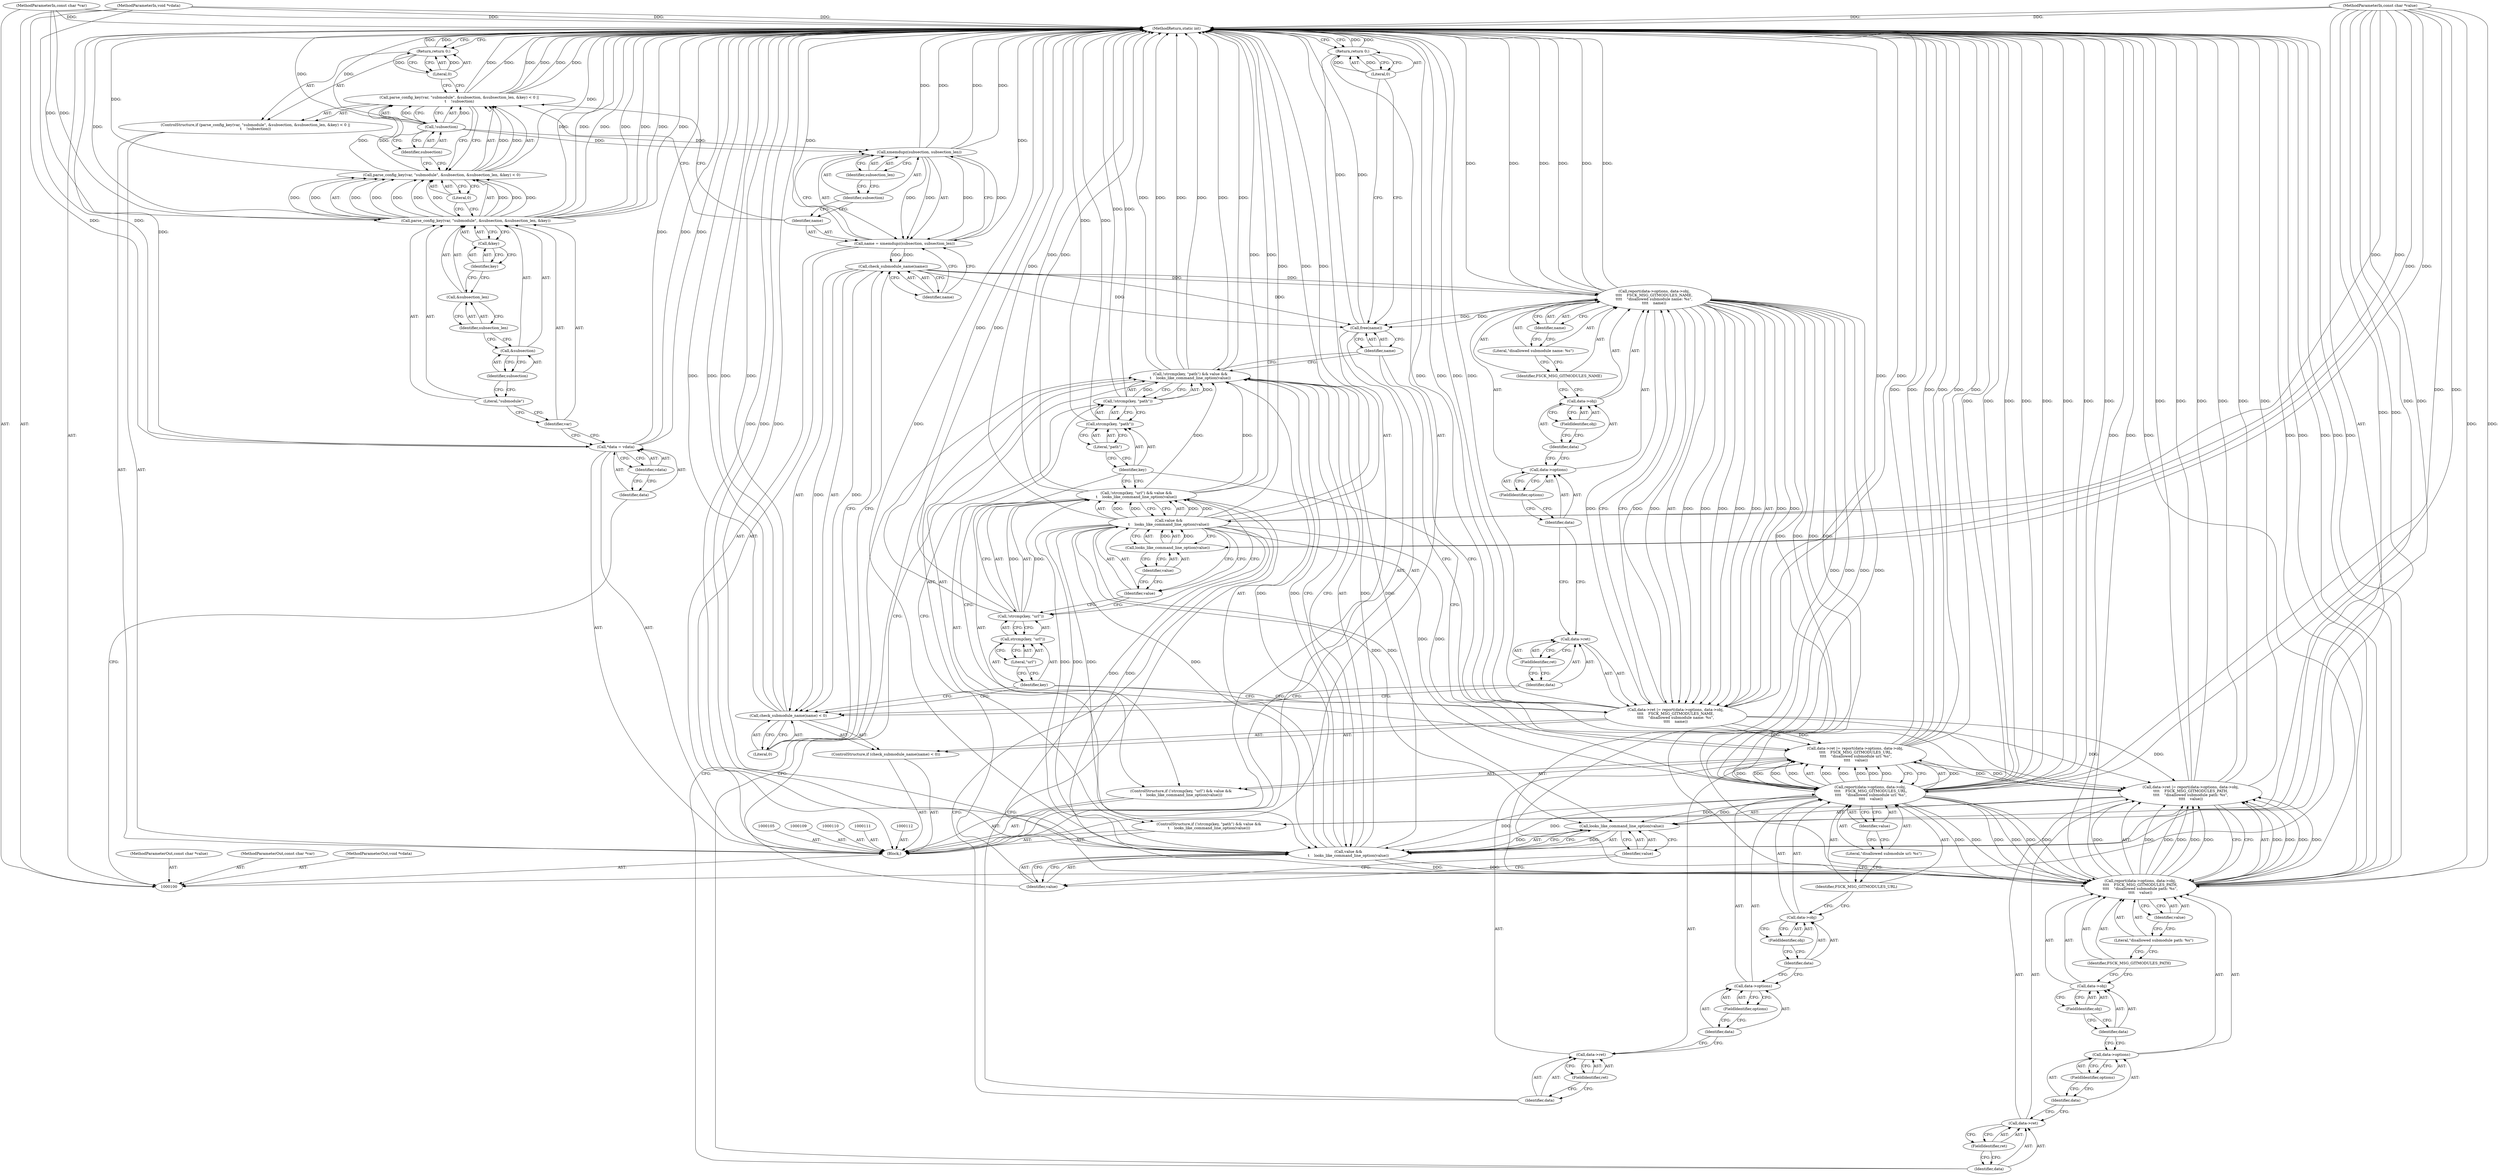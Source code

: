 digraph "0_git_1a7fd1fb2998002da6e9ff2ee46e1bdd25ee8404" {
"1000206" [label="(MethodReturn,static int)"];
"1000101" [label="(MethodParameterIn,const char *var)"];
"1000292" [label="(MethodParameterOut,const char *var)"];
"1000102" [label="(MethodParameterIn,const char *value)"];
"1000293" [label="(MethodParameterOut,const char *value)"];
"1000103" [label="(MethodParameterIn,void *vdata)"];
"1000294" [label="(MethodParameterOut,void *vdata)"];
"1000128" [label="(Return,return 0;)"];
"1000129" [label="(Literal,0)"];
"1000130" [label="(Call,name = xmemdupz(subsection, subsection_len))"];
"1000131" [label="(Identifier,name)"];
"1000133" [label="(Identifier,subsection)"];
"1000134" [label="(Identifier,subsection_len)"];
"1000132" [label="(Call,xmemdupz(subsection, subsection_len))"];
"1000135" [label="(ControlStructure,if (check_submodule_name(name) < 0))"];
"1000138" [label="(Identifier,name)"];
"1000139" [label="(Literal,0)"];
"1000136" [label="(Call,check_submodule_name(name) < 0)"];
"1000137" [label="(Call,check_submodule_name(name))"];
"1000144" [label="(Call,report(data->options, data->obj,\n\t\t\t\t    FSCK_MSG_GITMODULES_NAME,\n\t\t\t\t    \"disallowed submodule name: %s\",\n\t\t\t\t    name))"];
"1000140" [label="(Call,data->ret |= report(data->options, data->obj,\n\t\t\t\t    FSCK_MSG_GITMODULES_NAME,\n\t\t\t\t    \"disallowed submodule name: %s\",\n\t\t\t\t    name))"];
"1000141" [label="(Call,data->ret)"];
"1000142" [label="(Identifier,data)"];
"1000145" [label="(Call,data->options)"];
"1000146" [label="(Identifier,data)"];
"1000147" [label="(FieldIdentifier,options)"];
"1000148" [label="(Call,data->obj)"];
"1000149" [label="(Identifier,data)"];
"1000150" [label="(FieldIdentifier,obj)"];
"1000143" [label="(FieldIdentifier,ret)"];
"1000151" [label="(Identifier,FSCK_MSG_GITMODULES_NAME)"];
"1000152" [label="(Literal,\"disallowed submodule name: %s\")"];
"1000153" [label="(Identifier,name)"];
"1000154" [label="(ControlStructure,if (!strcmp(key, \"url\") && value &&\n\t    looks_like_command_line_option(value)))"];
"1000158" [label="(Identifier,key)"];
"1000159" [label="(Literal,\"url\")"];
"1000160" [label="(Call,value &&\n\t    looks_like_command_line_option(value))"];
"1000161" [label="(Identifier,value)"];
"1000155" [label="(Call,!strcmp(key, \"url\") && value &&\n\t    looks_like_command_line_option(value))"];
"1000156" [label="(Call,!strcmp(key, \"url\"))"];
"1000157" [label="(Call,strcmp(key, \"url\"))"];
"1000163" [label="(Identifier,value)"];
"1000162" [label="(Call,looks_like_command_line_option(value))"];
"1000104" [label="(Block,)"];
"1000168" [label="(Call,report(data->options, data->obj,\n \t\t\t\t    FSCK_MSG_GITMODULES_URL,\n \t\t\t\t    \"disallowed submodule url: %s\",\n \t\t\t\t    value))"];
"1000164" [label="(Call,data->ret |= report(data->options, data->obj,\n \t\t\t\t    FSCK_MSG_GITMODULES_URL,\n \t\t\t\t    \"disallowed submodule url: %s\",\n \t\t\t\t    value))"];
"1000165" [label="(Call,data->ret)"];
"1000166" [label="(Identifier,data)"];
"1000169" [label="(Call,data->options)"];
"1000170" [label="(Identifier,data)"];
"1000171" [label="(FieldIdentifier,options)"];
"1000172" [label="(Call,data->obj)"];
"1000173" [label="(Identifier,data)"];
"1000174" [label="(FieldIdentifier,obj)"];
"1000167" [label="(FieldIdentifier,ret)"];
"1000175" [label="(Identifier,FSCK_MSG_GITMODULES_URL)"];
"1000176" [label="(Literal,\"disallowed submodule url: %s\")"];
"1000177" [label="(Identifier,value)"];
"1000178" [label="(ControlStructure,if (!strcmp(key, \"path\") && value &&\n\t    looks_like_command_line_option(value)))"];
"1000182" [label="(Identifier,key)"];
"1000183" [label="(Literal,\"path\")"];
"1000184" [label="(Call,value &&\n\t    looks_like_command_line_option(value))"];
"1000185" [label="(Identifier,value)"];
"1000179" [label="(Call,!strcmp(key, \"path\") && value &&\n\t    looks_like_command_line_option(value))"];
"1000180" [label="(Call,!strcmp(key, \"path\"))"];
"1000181" [label="(Call,strcmp(key, \"path\"))"];
"1000187" [label="(Identifier,value)"];
"1000186" [label="(Call,looks_like_command_line_option(value))"];
"1000192" [label="(Call,report(data->options, data->obj,\n\t\t\t\t    FSCK_MSG_GITMODULES_PATH,\n\t\t\t\t    \"disallowed submodule path: %s\",\n\t\t\t\t    value))"];
"1000188" [label="(Call,data->ret |= report(data->options, data->obj,\n\t\t\t\t    FSCK_MSG_GITMODULES_PATH,\n\t\t\t\t    \"disallowed submodule path: %s\",\n\t\t\t\t    value))"];
"1000189" [label="(Call,data->ret)"];
"1000190" [label="(Identifier,data)"];
"1000193" [label="(Call,data->options)"];
"1000194" [label="(Identifier,data)"];
"1000195" [label="(FieldIdentifier,options)"];
"1000196" [label="(Call,data->obj)"];
"1000197" [label="(Identifier,data)"];
"1000198" [label="(FieldIdentifier,obj)"];
"1000191" [label="(FieldIdentifier,ret)"];
"1000199" [label="(Identifier,FSCK_MSG_GITMODULES_PATH)"];
"1000200" [label="(Literal,\"disallowed submodule path: %s\")"];
"1000201" [label="(Identifier,value)"];
"1000106" [label="(Call,*data = vdata)"];
"1000107" [label="(Identifier,data)"];
"1000108" [label="(Identifier,vdata)"];
"1000202" [label="(Call,free(name))"];
"1000203" [label="(Identifier,name)"];
"1000204" [label="(Return,return 0;)"];
"1000205" [label="(Literal,0)"];
"1000113" [label="(ControlStructure,if (parse_config_key(var, \"submodule\", &subsection, &subsection_len, &key) < 0 ||\n\t    !subsection))"];
"1000117" [label="(Identifier,var)"];
"1000118" [label="(Literal,\"submodule\")"];
"1000119" [label="(Call,&subsection)"];
"1000120" [label="(Identifier,subsection)"];
"1000114" [label="(Call,parse_config_key(var, \"submodule\", &subsection, &subsection_len, &key) < 0 ||\n\t    !subsection)"];
"1000115" [label="(Call,parse_config_key(var, \"submodule\", &subsection, &subsection_len, &key) < 0)"];
"1000116" [label="(Call,parse_config_key(var, \"submodule\", &subsection, &subsection_len, &key))"];
"1000121" [label="(Call,&subsection_len)"];
"1000122" [label="(Identifier,subsection_len)"];
"1000123" [label="(Call,&key)"];
"1000124" [label="(Identifier,key)"];
"1000125" [label="(Literal,0)"];
"1000126" [label="(Call,!subsection)"];
"1000127" [label="(Identifier,subsection)"];
"1000206" -> "1000100"  [label="AST: "];
"1000206" -> "1000128"  [label="CFG: "];
"1000206" -> "1000204"  [label="CFG: "];
"1000168" -> "1000206"  [label="DDG: "];
"1000168" -> "1000206"  [label="DDG: "];
"1000168" -> "1000206"  [label="DDG: "];
"1000168" -> "1000206"  [label="DDG: "];
"1000192" -> "1000206"  [label="DDG: "];
"1000192" -> "1000206"  [label="DDG: "];
"1000192" -> "1000206"  [label="DDG: "];
"1000192" -> "1000206"  [label="DDG: "];
"1000106" -> "1000206"  [label="DDG: "];
"1000106" -> "1000206"  [label="DDG: "];
"1000184" -> "1000206"  [label="DDG: "];
"1000184" -> "1000206"  [label="DDG: "];
"1000156" -> "1000206"  [label="DDG: "];
"1000179" -> "1000206"  [label="DDG: "];
"1000179" -> "1000206"  [label="DDG: "];
"1000179" -> "1000206"  [label="DDG: "];
"1000180" -> "1000206"  [label="DDG: "];
"1000144" -> "1000206"  [label="DDG: "];
"1000144" -> "1000206"  [label="DDG: "];
"1000144" -> "1000206"  [label="DDG: "];
"1000126" -> "1000206"  [label="DDG: "];
"1000155" -> "1000206"  [label="DDG: "];
"1000155" -> "1000206"  [label="DDG: "];
"1000116" -> "1000206"  [label="DDG: "];
"1000116" -> "1000206"  [label="DDG: "];
"1000116" -> "1000206"  [label="DDG: "];
"1000116" -> "1000206"  [label="DDG: "];
"1000181" -> "1000206"  [label="DDG: "];
"1000188" -> "1000206"  [label="DDG: "];
"1000188" -> "1000206"  [label="DDG: "];
"1000188" -> "1000206"  [label="DDG: "];
"1000164" -> "1000206"  [label="DDG: "];
"1000164" -> "1000206"  [label="DDG: "];
"1000164" -> "1000206"  [label="DDG: "];
"1000114" -> "1000206"  [label="DDG: "];
"1000114" -> "1000206"  [label="DDG: "];
"1000114" -> "1000206"  [label="DDG: "];
"1000130" -> "1000206"  [label="DDG: "];
"1000140" -> "1000206"  [label="DDG: "];
"1000140" -> "1000206"  [label="DDG: "];
"1000140" -> "1000206"  [label="DDG: "];
"1000103" -> "1000206"  [label="DDG: "];
"1000132" -> "1000206"  [label="DDG: "];
"1000132" -> "1000206"  [label="DDG: "];
"1000202" -> "1000206"  [label="DDG: "];
"1000102" -> "1000206"  [label="DDG: "];
"1000101" -> "1000206"  [label="DDG: "];
"1000136" -> "1000206"  [label="DDG: "];
"1000136" -> "1000206"  [label="DDG: "];
"1000160" -> "1000206"  [label="DDG: "];
"1000160" -> "1000206"  [label="DDG: "];
"1000115" -> "1000206"  [label="DDG: "];
"1000204" -> "1000206"  [label="DDG: "];
"1000128" -> "1000206"  [label="DDG: "];
"1000101" -> "1000100"  [label="AST: "];
"1000101" -> "1000206"  [label="DDG: "];
"1000101" -> "1000116"  [label="DDG: "];
"1000292" -> "1000100"  [label="AST: "];
"1000102" -> "1000100"  [label="AST: "];
"1000102" -> "1000206"  [label="DDG: "];
"1000102" -> "1000160"  [label="DDG: "];
"1000102" -> "1000162"  [label="DDG: "];
"1000102" -> "1000168"  [label="DDG: "];
"1000102" -> "1000184"  [label="DDG: "];
"1000102" -> "1000186"  [label="DDG: "];
"1000102" -> "1000192"  [label="DDG: "];
"1000293" -> "1000100"  [label="AST: "];
"1000103" -> "1000100"  [label="AST: "];
"1000103" -> "1000206"  [label="DDG: "];
"1000103" -> "1000106"  [label="DDG: "];
"1000294" -> "1000100"  [label="AST: "];
"1000128" -> "1000113"  [label="AST: "];
"1000128" -> "1000129"  [label="CFG: "];
"1000129" -> "1000128"  [label="AST: "];
"1000206" -> "1000128"  [label="CFG: "];
"1000128" -> "1000206"  [label="DDG: "];
"1000129" -> "1000128"  [label="DDG: "];
"1000129" -> "1000128"  [label="AST: "];
"1000129" -> "1000114"  [label="CFG: "];
"1000128" -> "1000129"  [label="CFG: "];
"1000129" -> "1000128"  [label="DDG: "];
"1000130" -> "1000104"  [label="AST: "];
"1000130" -> "1000132"  [label="CFG: "];
"1000131" -> "1000130"  [label="AST: "];
"1000132" -> "1000130"  [label="AST: "];
"1000138" -> "1000130"  [label="CFG: "];
"1000130" -> "1000206"  [label="DDG: "];
"1000132" -> "1000130"  [label="DDG: "];
"1000132" -> "1000130"  [label="DDG: "];
"1000130" -> "1000137"  [label="DDG: "];
"1000131" -> "1000130"  [label="AST: "];
"1000131" -> "1000114"  [label="CFG: "];
"1000133" -> "1000131"  [label="CFG: "];
"1000133" -> "1000132"  [label="AST: "];
"1000133" -> "1000131"  [label="CFG: "];
"1000134" -> "1000133"  [label="CFG: "];
"1000134" -> "1000132"  [label="AST: "];
"1000134" -> "1000133"  [label="CFG: "];
"1000132" -> "1000134"  [label="CFG: "];
"1000132" -> "1000130"  [label="AST: "];
"1000132" -> "1000134"  [label="CFG: "];
"1000133" -> "1000132"  [label="AST: "];
"1000134" -> "1000132"  [label="AST: "];
"1000130" -> "1000132"  [label="CFG: "];
"1000132" -> "1000206"  [label="DDG: "];
"1000132" -> "1000206"  [label="DDG: "];
"1000132" -> "1000130"  [label="DDG: "];
"1000132" -> "1000130"  [label="DDG: "];
"1000126" -> "1000132"  [label="DDG: "];
"1000135" -> "1000104"  [label="AST: "];
"1000136" -> "1000135"  [label="AST: "];
"1000140" -> "1000135"  [label="AST: "];
"1000138" -> "1000137"  [label="AST: "];
"1000138" -> "1000130"  [label="CFG: "];
"1000137" -> "1000138"  [label="CFG: "];
"1000139" -> "1000136"  [label="AST: "];
"1000139" -> "1000137"  [label="CFG: "];
"1000136" -> "1000139"  [label="CFG: "];
"1000136" -> "1000135"  [label="AST: "];
"1000136" -> "1000139"  [label="CFG: "];
"1000137" -> "1000136"  [label="AST: "];
"1000139" -> "1000136"  [label="AST: "];
"1000142" -> "1000136"  [label="CFG: "];
"1000158" -> "1000136"  [label="CFG: "];
"1000136" -> "1000206"  [label="DDG: "];
"1000136" -> "1000206"  [label="DDG: "];
"1000137" -> "1000136"  [label="DDG: "];
"1000137" -> "1000136"  [label="AST: "];
"1000137" -> "1000138"  [label="CFG: "];
"1000138" -> "1000137"  [label="AST: "];
"1000139" -> "1000137"  [label="CFG: "];
"1000137" -> "1000136"  [label="DDG: "];
"1000130" -> "1000137"  [label="DDG: "];
"1000137" -> "1000144"  [label="DDG: "];
"1000137" -> "1000202"  [label="DDG: "];
"1000144" -> "1000140"  [label="AST: "];
"1000144" -> "1000153"  [label="CFG: "];
"1000145" -> "1000144"  [label="AST: "];
"1000148" -> "1000144"  [label="AST: "];
"1000151" -> "1000144"  [label="AST: "];
"1000152" -> "1000144"  [label="AST: "];
"1000153" -> "1000144"  [label="AST: "];
"1000140" -> "1000144"  [label="CFG: "];
"1000144" -> "1000206"  [label="DDG: "];
"1000144" -> "1000206"  [label="DDG: "];
"1000144" -> "1000206"  [label="DDG: "];
"1000144" -> "1000140"  [label="DDG: "];
"1000144" -> "1000140"  [label="DDG: "];
"1000144" -> "1000140"  [label="DDG: "];
"1000144" -> "1000140"  [label="DDG: "];
"1000144" -> "1000140"  [label="DDG: "];
"1000137" -> "1000144"  [label="DDG: "];
"1000144" -> "1000168"  [label="DDG: "];
"1000144" -> "1000168"  [label="DDG: "];
"1000144" -> "1000192"  [label="DDG: "];
"1000144" -> "1000192"  [label="DDG: "];
"1000144" -> "1000202"  [label="DDG: "];
"1000140" -> "1000135"  [label="AST: "];
"1000140" -> "1000144"  [label="CFG: "];
"1000141" -> "1000140"  [label="AST: "];
"1000144" -> "1000140"  [label="AST: "];
"1000158" -> "1000140"  [label="CFG: "];
"1000140" -> "1000206"  [label="DDG: "];
"1000140" -> "1000206"  [label="DDG: "];
"1000140" -> "1000206"  [label="DDG: "];
"1000144" -> "1000140"  [label="DDG: "];
"1000144" -> "1000140"  [label="DDG: "];
"1000144" -> "1000140"  [label="DDG: "];
"1000144" -> "1000140"  [label="DDG: "];
"1000144" -> "1000140"  [label="DDG: "];
"1000140" -> "1000164"  [label="DDG: "];
"1000140" -> "1000188"  [label="DDG: "];
"1000141" -> "1000140"  [label="AST: "];
"1000141" -> "1000143"  [label="CFG: "];
"1000142" -> "1000141"  [label="AST: "];
"1000143" -> "1000141"  [label="AST: "];
"1000146" -> "1000141"  [label="CFG: "];
"1000142" -> "1000141"  [label="AST: "];
"1000142" -> "1000136"  [label="CFG: "];
"1000143" -> "1000142"  [label="CFG: "];
"1000145" -> "1000144"  [label="AST: "];
"1000145" -> "1000147"  [label="CFG: "];
"1000146" -> "1000145"  [label="AST: "];
"1000147" -> "1000145"  [label="AST: "];
"1000149" -> "1000145"  [label="CFG: "];
"1000146" -> "1000145"  [label="AST: "];
"1000146" -> "1000141"  [label="CFG: "];
"1000147" -> "1000146"  [label="CFG: "];
"1000147" -> "1000145"  [label="AST: "];
"1000147" -> "1000146"  [label="CFG: "];
"1000145" -> "1000147"  [label="CFG: "];
"1000148" -> "1000144"  [label="AST: "];
"1000148" -> "1000150"  [label="CFG: "];
"1000149" -> "1000148"  [label="AST: "];
"1000150" -> "1000148"  [label="AST: "];
"1000151" -> "1000148"  [label="CFG: "];
"1000149" -> "1000148"  [label="AST: "];
"1000149" -> "1000145"  [label="CFG: "];
"1000150" -> "1000149"  [label="CFG: "];
"1000150" -> "1000148"  [label="AST: "];
"1000150" -> "1000149"  [label="CFG: "];
"1000148" -> "1000150"  [label="CFG: "];
"1000143" -> "1000141"  [label="AST: "];
"1000143" -> "1000142"  [label="CFG: "];
"1000141" -> "1000143"  [label="CFG: "];
"1000151" -> "1000144"  [label="AST: "];
"1000151" -> "1000148"  [label="CFG: "];
"1000152" -> "1000151"  [label="CFG: "];
"1000152" -> "1000144"  [label="AST: "];
"1000152" -> "1000151"  [label="CFG: "];
"1000153" -> "1000152"  [label="CFG: "];
"1000153" -> "1000144"  [label="AST: "];
"1000153" -> "1000152"  [label="CFG: "];
"1000144" -> "1000153"  [label="CFG: "];
"1000154" -> "1000104"  [label="AST: "];
"1000155" -> "1000154"  [label="AST: "];
"1000164" -> "1000154"  [label="AST: "];
"1000158" -> "1000157"  [label="AST: "];
"1000158" -> "1000140"  [label="CFG: "];
"1000158" -> "1000136"  [label="CFG: "];
"1000159" -> "1000158"  [label="CFG: "];
"1000159" -> "1000157"  [label="AST: "];
"1000159" -> "1000158"  [label="CFG: "];
"1000157" -> "1000159"  [label="CFG: "];
"1000160" -> "1000155"  [label="AST: "];
"1000160" -> "1000161"  [label="CFG: "];
"1000160" -> "1000162"  [label="CFG: "];
"1000161" -> "1000160"  [label="AST: "];
"1000162" -> "1000160"  [label="AST: "];
"1000155" -> "1000160"  [label="CFG: "];
"1000160" -> "1000206"  [label="DDG: "];
"1000160" -> "1000206"  [label="DDG: "];
"1000160" -> "1000155"  [label="DDG: "];
"1000160" -> "1000155"  [label="DDG: "];
"1000162" -> "1000160"  [label="DDG: "];
"1000102" -> "1000160"  [label="DDG: "];
"1000160" -> "1000168"  [label="DDG: "];
"1000160" -> "1000184"  [label="DDG: "];
"1000160" -> "1000184"  [label="DDG: "];
"1000160" -> "1000186"  [label="DDG: "];
"1000160" -> "1000192"  [label="DDG: "];
"1000161" -> "1000160"  [label="AST: "];
"1000161" -> "1000156"  [label="CFG: "];
"1000163" -> "1000161"  [label="CFG: "];
"1000160" -> "1000161"  [label="CFG: "];
"1000155" -> "1000154"  [label="AST: "];
"1000155" -> "1000156"  [label="CFG: "];
"1000155" -> "1000160"  [label="CFG: "];
"1000156" -> "1000155"  [label="AST: "];
"1000160" -> "1000155"  [label="AST: "];
"1000166" -> "1000155"  [label="CFG: "];
"1000182" -> "1000155"  [label="CFG: "];
"1000155" -> "1000206"  [label="DDG: "];
"1000155" -> "1000206"  [label="DDG: "];
"1000156" -> "1000155"  [label="DDG: "];
"1000160" -> "1000155"  [label="DDG: "];
"1000160" -> "1000155"  [label="DDG: "];
"1000155" -> "1000179"  [label="DDG: "];
"1000156" -> "1000155"  [label="AST: "];
"1000156" -> "1000157"  [label="CFG: "];
"1000157" -> "1000156"  [label="AST: "];
"1000161" -> "1000156"  [label="CFG: "];
"1000155" -> "1000156"  [label="CFG: "];
"1000156" -> "1000206"  [label="DDG: "];
"1000156" -> "1000155"  [label="DDG: "];
"1000157" -> "1000156"  [label="AST: "];
"1000157" -> "1000159"  [label="CFG: "];
"1000158" -> "1000157"  [label="AST: "];
"1000159" -> "1000157"  [label="AST: "];
"1000156" -> "1000157"  [label="CFG: "];
"1000163" -> "1000162"  [label="AST: "];
"1000163" -> "1000161"  [label="CFG: "];
"1000162" -> "1000163"  [label="CFG: "];
"1000162" -> "1000160"  [label="AST: "];
"1000162" -> "1000163"  [label="CFG: "];
"1000163" -> "1000162"  [label="AST: "];
"1000160" -> "1000162"  [label="CFG: "];
"1000162" -> "1000160"  [label="DDG: "];
"1000102" -> "1000162"  [label="DDG: "];
"1000104" -> "1000100"  [label="AST: "];
"1000105" -> "1000104"  [label="AST: "];
"1000106" -> "1000104"  [label="AST: "];
"1000109" -> "1000104"  [label="AST: "];
"1000110" -> "1000104"  [label="AST: "];
"1000111" -> "1000104"  [label="AST: "];
"1000112" -> "1000104"  [label="AST: "];
"1000113" -> "1000104"  [label="AST: "];
"1000130" -> "1000104"  [label="AST: "];
"1000135" -> "1000104"  [label="AST: "];
"1000154" -> "1000104"  [label="AST: "];
"1000178" -> "1000104"  [label="AST: "];
"1000202" -> "1000104"  [label="AST: "];
"1000204" -> "1000104"  [label="AST: "];
"1000168" -> "1000164"  [label="AST: "];
"1000168" -> "1000177"  [label="CFG: "];
"1000169" -> "1000168"  [label="AST: "];
"1000172" -> "1000168"  [label="AST: "];
"1000175" -> "1000168"  [label="AST: "];
"1000176" -> "1000168"  [label="AST: "];
"1000177" -> "1000168"  [label="AST: "];
"1000164" -> "1000168"  [label="CFG: "];
"1000168" -> "1000206"  [label="DDG: "];
"1000168" -> "1000206"  [label="DDG: "];
"1000168" -> "1000206"  [label="DDG: "];
"1000168" -> "1000206"  [label="DDG: "];
"1000168" -> "1000164"  [label="DDG: "];
"1000168" -> "1000164"  [label="DDG: "];
"1000168" -> "1000164"  [label="DDG: "];
"1000168" -> "1000164"  [label="DDG: "];
"1000168" -> "1000164"  [label="DDG: "];
"1000144" -> "1000168"  [label="DDG: "];
"1000144" -> "1000168"  [label="DDG: "];
"1000160" -> "1000168"  [label="DDG: "];
"1000102" -> "1000168"  [label="DDG: "];
"1000168" -> "1000184"  [label="DDG: "];
"1000168" -> "1000186"  [label="DDG: "];
"1000168" -> "1000192"  [label="DDG: "];
"1000168" -> "1000192"  [label="DDG: "];
"1000168" -> "1000192"  [label="DDG: "];
"1000164" -> "1000154"  [label="AST: "];
"1000164" -> "1000168"  [label="CFG: "];
"1000165" -> "1000164"  [label="AST: "];
"1000168" -> "1000164"  [label="AST: "];
"1000182" -> "1000164"  [label="CFG: "];
"1000164" -> "1000206"  [label="DDG: "];
"1000164" -> "1000206"  [label="DDG: "];
"1000164" -> "1000206"  [label="DDG: "];
"1000140" -> "1000164"  [label="DDG: "];
"1000168" -> "1000164"  [label="DDG: "];
"1000168" -> "1000164"  [label="DDG: "];
"1000168" -> "1000164"  [label="DDG: "];
"1000168" -> "1000164"  [label="DDG: "];
"1000168" -> "1000164"  [label="DDG: "];
"1000164" -> "1000188"  [label="DDG: "];
"1000165" -> "1000164"  [label="AST: "];
"1000165" -> "1000167"  [label="CFG: "];
"1000166" -> "1000165"  [label="AST: "];
"1000167" -> "1000165"  [label="AST: "];
"1000170" -> "1000165"  [label="CFG: "];
"1000166" -> "1000165"  [label="AST: "];
"1000166" -> "1000155"  [label="CFG: "];
"1000167" -> "1000166"  [label="CFG: "];
"1000169" -> "1000168"  [label="AST: "];
"1000169" -> "1000171"  [label="CFG: "];
"1000170" -> "1000169"  [label="AST: "];
"1000171" -> "1000169"  [label="AST: "];
"1000173" -> "1000169"  [label="CFG: "];
"1000170" -> "1000169"  [label="AST: "];
"1000170" -> "1000165"  [label="CFG: "];
"1000171" -> "1000170"  [label="CFG: "];
"1000171" -> "1000169"  [label="AST: "];
"1000171" -> "1000170"  [label="CFG: "];
"1000169" -> "1000171"  [label="CFG: "];
"1000172" -> "1000168"  [label="AST: "];
"1000172" -> "1000174"  [label="CFG: "];
"1000173" -> "1000172"  [label="AST: "];
"1000174" -> "1000172"  [label="AST: "];
"1000175" -> "1000172"  [label="CFG: "];
"1000173" -> "1000172"  [label="AST: "];
"1000173" -> "1000169"  [label="CFG: "];
"1000174" -> "1000173"  [label="CFG: "];
"1000174" -> "1000172"  [label="AST: "];
"1000174" -> "1000173"  [label="CFG: "];
"1000172" -> "1000174"  [label="CFG: "];
"1000167" -> "1000165"  [label="AST: "];
"1000167" -> "1000166"  [label="CFG: "];
"1000165" -> "1000167"  [label="CFG: "];
"1000175" -> "1000168"  [label="AST: "];
"1000175" -> "1000172"  [label="CFG: "];
"1000176" -> "1000175"  [label="CFG: "];
"1000176" -> "1000168"  [label="AST: "];
"1000176" -> "1000175"  [label="CFG: "];
"1000177" -> "1000176"  [label="CFG: "];
"1000177" -> "1000168"  [label="AST: "];
"1000177" -> "1000176"  [label="CFG: "];
"1000168" -> "1000177"  [label="CFG: "];
"1000178" -> "1000104"  [label="AST: "];
"1000179" -> "1000178"  [label="AST: "];
"1000188" -> "1000178"  [label="AST: "];
"1000182" -> "1000181"  [label="AST: "];
"1000182" -> "1000164"  [label="CFG: "];
"1000182" -> "1000155"  [label="CFG: "];
"1000183" -> "1000182"  [label="CFG: "];
"1000183" -> "1000181"  [label="AST: "];
"1000183" -> "1000182"  [label="CFG: "];
"1000181" -> "1000183"  [label="CFG: "];
"1000184" -> "1000179"  [label="AST: "];
"1000184" -> "1000185"  [label="CFG: "];
"1000184" -> "1000186"  [label="CFG: "];
"1000185" -> "1000184"  [label="AST: "];
"1000186" -> "1000184"  [label="AST: "];
"1000179" -> "1000184"  [label="CFG: "];
"1000184" -> "1000206"  [label="DDG: "];
"1000184" -> "1000206"  [label="DDG: "];
"1000184" -> "1000179"  [label="DDG: "];
"1000184" -> "1000179"  [label="DDG: "];
"1000186" -> "1000184"  [label="DDG: "];
"1000168" -> "1000184"  [label="DDG: "];
"1000160" -> "1000184"  [label="DDG: "];
"1000160" -> "1000184"  [label="DDG: "];
"1000102" -> "1000184"  [label="DDG: "];
"1000184" -> "1000192"  [label="DDG: "];
"1000185" -> "1000184"  [label="AST: "];
"1000185" -> "1000180"  [label="CFG: "];
"1000187" -> "1000185"  [label="CFG: "];
"1000184" -> "1000185"  [label="CFG: "];
"1000179" -> "1000178"  [label="AST: "];
"1000179" -> "1000180"  [label="CFG: "];
"1000179" -> "1000184"  [label="CFG: "];
"1000180" -> "1000179"  [label="AST: "];
"1000184" -> "1000179"  [label="AST: "];
"1000190" -> "1000179"  [label="CFG: "];
"1000203" -> "1000179"  [label="CFG: "];
"1000179" -> "1000206"  [label="DDG: "];
"1000179" -> "1000206"  [label="DDG: "];
"1000179" -> "1000206"  [label="DDG: "];
"1000180" -> "1000179"  [label="DDG: "];
"1000184" -> "1000179"  [label="DDG: "];
"1000184" -> "1000179"  [label="DDG: "];
"1000155" -> "1000179"  [label="DDG: "];
"1000180" -> "1000179"  [label="AST: "];
"1000180" -> "1000181"  [label="CFG: "];
"1000181" -> "1000180"  [label="AST: "];
"1000185" -> "1000180"  [label="CFG: "];
"1000179" -> "1000180"  [label="CFG: "];
"1000180" -> "1000206"  [label="DDG: "];
"1000180" -> "1000179"  [label="DDG: "];
"1000181" -> "1000180"  [label="AST: "];
"1000181" -> "1000183"  [label="CFG: "];
"1000182" -> "1000181"  [label="AST: "];
"1000183" -> "1000181"  [label="AST: "];
"1000180" -> "1000181"  [label="CFG: "];
"1000181" -> "1000206"  [label="DDG: "];
"1000187" -> "1000186"  [label="AST: "];
"1000187" -> "1000185"  [label="CFG: "];
"1000186" -> "1000187"  [label="CFG: "];
"1000186" -> "1000184"  [label="AST: "];
"1000186" -> "1000187"  [label="CFG: "];
"1000187" -> "1000186"  [label="AST: "];
"1000184" -> "1000186"  [label="CFG: "];
"1000186" -> "1000184"  [label="DDG: "];
"1000168" -> "1000186"  [label="DDG: "];
"1000160" -> "1000186"  [label="DDG: "];
"1000102" -> "1000186"  [label="DDG: "];
"1000192" -> "1000188"  [label="AST: "];
"1000192" -> "1000201"  [label="CFG: "];
"1000193" -> "1000192"  [label="AST: "];
"1000196" -> "1000192"  [label="AST: "];
"1000199" -> "1000192"  [label="AST: "];
"1000200" -> "1000192"  [label="AST: "];
"1000201" -> "1000192"  [label="AST: "];
"1000188" -> "1000192"  [label="CFG: "];
"1000192" -> "1000206"  [label="DDG: "];
"1000192" -> "1000206"  [label="DDG: "];
"1000192" -> "1000206"  [label="DDG: "];
"1000192" -> "1000206"  [label="DDG: "];
"1000192" -> "1000188"  [label="DDG: "];
"1000192" -> "1000188"  [label="DDG: "];
"1000192" -> "1000188"  [label="DDG: "];
"1000192" -> "1000188"  [label="DDG: "];
"1000192" -> "1000188"  [label="DDG: "];
"1000168" -> "1000192"  [label="DDG: "];
"1000168" -> "1000192"  [label="DDG: "];
"1000168" -> "1000192"  [label="DDG: "];
"1000144" -> "1000192"  [label="DDG: "];
"1000144" -> "1000192"  [label="DDG: "];
"1000184" -> "1000192"  [label="DDG: "];
"1000160" -> "1000192"  [label="DDG: "];
"1000102" -> "1000192"  [label="DDG: "];
"1000188" -> "1000178"  [label="AST: "];
"1000188" -> "1000192"  [label="CFG: "];
"1000189" -> "1000188"  [label="AST: "];
"1000192" -> "1000188"  [label="AST: "];
"1000203" -> "1000188"  [label="CFG: "];
"1000188" -> "1000206"  [label="DDG: "];
"1000188" -> "1000206"  [label="DDG: "];
"1000188" -> "1000206"  [label="DDG: "];
"1000140" -> "1000188"  [label="DDG: "];
"1000164" -> "1000188"  [label="DDG: "];
"1000192" -> "1000188"  [label="DDG: "];
"1000192" -> "1000188"  [label="DDG: "];
"1000192" -> "1000188"  [label="DDG: "];
"1000192" -> "1000188"  [label="DDG: "];
"1000192" -> "1000188"  [label="DDG: "];
"1000189" -> "1000188"  [label="AST: "];
"1000189" -> "1000191"  [label="CFG: "];
"1000190" -> "1000189"  [label="AST: "];
"1000191" -> "1000189"  [label="AST: "];
"1000194" -> "1000189"  [label="CFG: "];
"1000190" -> "1000189"  [label="AST: "];
"1000190" -> "1000179"  [label="CFG: "];
"1000191" -> "1000190"  [label="CFG: "];
"1000193" -> "1000192"  [label="AST: "];
"1000193" -> "1000195"  [label="CFG: "];
"1000194" -> "1000193"  [label="AST: "];
"1000195" -> "1000193"  [label="AST: "];
"1000197" -> "1000193"  [label="CFG: "];
"1000194" -> "1000193"  [label="AST: "];
"1000194" -> "1000189"  [label="CFG: "];
"1000195" -> "1000194"  [label="CFG: "];
"1000195" -> "1000193"  [label="AST: "];
"1000195" -> "1000194"  [label="CFG: "];
"1000193" -> "1000195"  [label="CFG: "];
"1000196" -> "1000192"  [label="AST: "];
"1000196" -> "1000198"  [label="CFG: "];
"1000197" -> "1000196"  [label="AST: "];
"1000198" -> "1000196"  [label="AST: "];
"1000199" -> "1000196"  [label="CFG: "];
"1000197" -> "1000196"  [label="AST: "];
"1000197" -> "1000193"  [label="CFG: "];
"1000198" -> "1000197"  [label="CFG: "];
"1000198" -> "1000196"  [label="AST: "];
"1000198" -> "1000197"  [label="CFG: "];
"1000196" -> "1000198"  [label="CFG: "];
"1000191" -> "1000189"  [label="AST: "];
"1000191" -> "1000190"  [label="CFG: "];
"1000189" -> "1000191"  [label="CFG: "];
"1000199" -> "1000192"  [label="AST: "];
"1000199" -> "1000196"  [label="CFG: "];
"1000200" -> "1000199"  [label="CFG: "];
"1000200" -> "1000192"  [label="AST: "];
"1000200" -> "1000199"  [label="CFG: "];
"1000201" -> "1000200"  [label="CFG: "];
"1000201" -> "1000192"  [label="AST: "];
"1000201" -> "1000200"  [label="CFG: "];
"1000192" -> "1000201"  [label="CFG: "];
"1000106" -> "1000104"  [label="AST: "];
"1000106" -> "1000108"  [label="CFG: "];
"1000107" -> "1000106"  [label="AST: "];
"1000108" -> "1000106"  [label="AST: "];
"1000117" -> "1000106"  [label="CFG: "];
"1000106" -> "1000206"  [label="DDG: "];
"1000106" -> "1000206"  [label="DDG: "];
"1000103" -> "1000106"  [label="DDG: "];
"1000107" -> "1000106"  [label="AST: "];
"1000107" -> "1000100"  [label="CFG: "];
"1000108" -> "1000107"  [label="CFG: "];
"1000108" -> "1000106"  [label="AST: "];
"1000108" -> "1000107"  [label="CFG: "];
"1000106" -> "1000108"  [label="CFG: "];
"1000202" -> "1000104"  [label="AST: "];
"1000202" -> "1000203"  [label="CFG: "];
"1000203" -> "1000202"  [label="AST: "];
"1000205" -> "1000202"  [label="CFG: "];
"1000202" -> "1000206"  [label="DDG: "];
"1000144" -> "1000202"  [label="DDG: "];
"1000137" -> "1000202"  [label="DDG: "];
"1000203" -> "1000202"  [label="AST: "];
"1000203" -> "1000188"  [label="CFG: "];
"1000203" -> "1000179"  [label="CFG: "];
"1000202" -> "1000203"  [label="CFG: "];
"1000204" -> "1000104"  [label="AST: "];
"1000204" -> "1000205"  [label="CFG: "];
"1000205" -> "1000204"  [label="AST: "];
"1000206" -> "1000204"  [label="CFG: "];
"1000204" -> "1000206"  [label="DDG: "];
"1000205" -> "1000204"  [label="DDG: "];
"1000205" -> "1000204"  [label="AST: "];
"1000205" -> "1000202"  [label="CFG: "];
"1000204" -> "1000205"  [label="CFG: "];
"1000205" -> "1000204"  [label="DDG: "];
"1000113" -> "1000104"  [label="AST: "];
"1000114" -> "1000113"  [label="AST: "];
"1000128" -> "1000113"  [label="AST: "];
"1000117" -> "1000116"  [label="AST: "];
"1000117" -> "1000106"  [label="CFG: "];
"1000118" -> "1000117"  [label="CFG: "];
"1000118" -> "1000116"  [label="AST: "];
"1000118" -> "1000117"  [label="CFG: "];
"1000120" -> "1000118"  [label="CFG: "];
"1000119" -> "1000116"  [label="AST: "];
"1000119" -> "1000120"  [label="CFG: "];
"1000120" -> "1000119"  [label="AST: "];
"1000122" -> "1000119"  [label="CFG: "];
"1000120" -> "1000119"  [label="AST: "];
"1000120" -> "1000118"  [label="CFG: "];
"1000119" -> "1000120"  [label="CFG: "];
"1000114" -> "1000113"  [label="AST: "];
"1000114" -> "1000115"  [label="CFG: "];
"1000114" -> "1000126"  [label="CFG: "];
"1000115" -> "1000114"  [label="AST: "];
"1000126" -> "1000114"  [label="AST: "];
"1000129" -> "1000114"  [label="CFG: "];
"1000131" -> "1000114"  [label="CFG: "];
"1000114" -> "1000206"  [label="DDG: "];
"1000114" -> "1000206"  [label="DDG: "];
"1000114" -> "1000206"  [label="DDG: "];
"1000115" -> "1000114"  [label="DDG: "];
"1000115" -> "1000114"  [label="DDG: "];
"1000126" -> "1000114"  [label="DDG: "];
"1000115" -> "1000114"  [label="AST: "];
"1000115" -> "1000125"  [label="CFG: "];
"1000116" -> "1000115"  [label="AST: "];
"1000125" -> "1000115"  [label="AST: "];
"1000127" -> "1000115"  [label="CFG: "];
"1000114" -> "1000115"  [label="CFG: "];
"1000115" -> "1000206"  [label="DDG: "];
"1000115" -> "1000114"  [label="DDG: "];
"1000115" -> "1000114"  [label="DDG: "];
"1000116" -> "1000115"  [label="DDG: "];
"1000116" -> "1000115"  [label="DDG: "];
"1000116" -> "1000115"  [label="DDG: "];
"1000116" -> "1000115"  [label="DDG: "];
"1000116" -> "1000115"  [label="DDG: "];
"1000116" -> "1000115"  [label="AST: "];
"1000116" -> "1000123"  [label="CFG: "];
"1000117" -> "1000116"  [label="AST: "];
"1000118" -> "1000116"  [label="AST: "];
"1000119" -> "1000116"  [label="AST: "];
"1000121" -> "1000116"  [label="AST: "];
"1000123" -> "1000116"  [label="AST: "];
"1000125" -> "1000116"  [label="CFG: "];
"1000116" -> "1000206"  [label="DDG: "];
"1000116" -> "1000206"  [label="DDG: "];
"1000116" -> "1000206"  [label="DDG: "];
"1000116" -> "1000206"  [label="DDG: "];
"1000116" -> "1000115"  [label="DDG: "];
"1000116" -> "1000115"  [label="DDG: "];
"1000116" -> "1000115"  [label="DDG: "];
"1000116" -> "1000115"  [label="DDG: "];
"1000116" -> "1000115"  [label="DDG: "];
"1000101" -> "1000116"  [label="DDG: "];
"1000121" -> "1000116"  [label="AST: "];
"1000121" -> "1000122"  [label="CFG: "];
"1000122" -> "1000121"  [label="AST: "];
"1000124" -> "1000121"  [label="CFG: "];
"1000122" -> "1000121"  [label="AST: "];
"1000122" -> "1000119"  [label="CFG: "];
"1000121" -> "1000122"  [label="CFG: "];
"1000123" -> "1000116"  [label="AST: "];
"1000123" -> "1000124"  [label="CFG: "];
"1000124" -> "1000123"  [label="AST: "];
"1000116" -> "1000123"  [label="CFG: "];
"1000124" -> "1000123"  [label="AST: "];
"1000124" -> "1000121"  [label="CFG: "];
"1000123" -> "1000124"  [label="CFG: "];
"1000125" -> "1000115"  [label="AST: "];
"1000125" -> "1000116"  [label="CFG: "];
"1000115" -> "1000125"  [label="CFG: "];
"1000126" -> "1000114"  [label="AST: "];
"1000126" -> "1000127"  [label="CFG: "];
"1000127" -> "1000126"  [label="AST: "];
"1000114" -> "1000126"  [label="CFG: "];
"1000126" -> "1000206"  [label="DDG: "];
"1000126" -> "1000114"  [label="DDG: "];
"1000126" -> "1000132"  [label="DDG: "];
"1000127" -> "1000126"  [label="AST: "];
"1000127" -> "1000115"  [label="CFG: "];
"1000126" -> "1000127"  [label="CFG: "];
}
